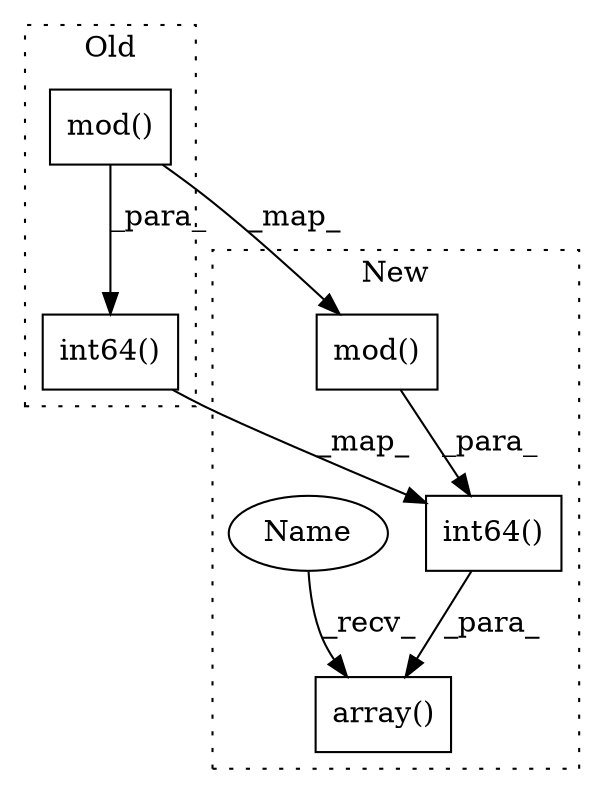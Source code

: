 digraph G {
subgraph cluster0 {
1 [label="int64()" a="75" s="5894,5921" l="9,1" shape="box"];
4 [label="mod()" a="75" s="5903,5920" l="7,1" shape="box"];
label = "Old";
style="dotted";
}
subgraph cluster1 {
2 [label="int64()" a="75" s="5901,5934" l="9,1" shape="box"];
3 [label="mod()" a="75" s="5910,5933" l="7,1" shape="box"];
5 [label="array()" a="75" s="5892,5935" l="9,1" shape="box"];
6 [label="Name" a="87" s="5892" l="2" shape="ellipse"];
label = "New";
style="dotted";
}
1 -> 2 [label="_map_"];
2 -> 5 [label="_para_"];
3 -> 2 [label="_para_"];
4 -> 1 [label="_para_"];
4 -> 3 [label="_map_"];
6 -> 5 [label="_recv_"];
}